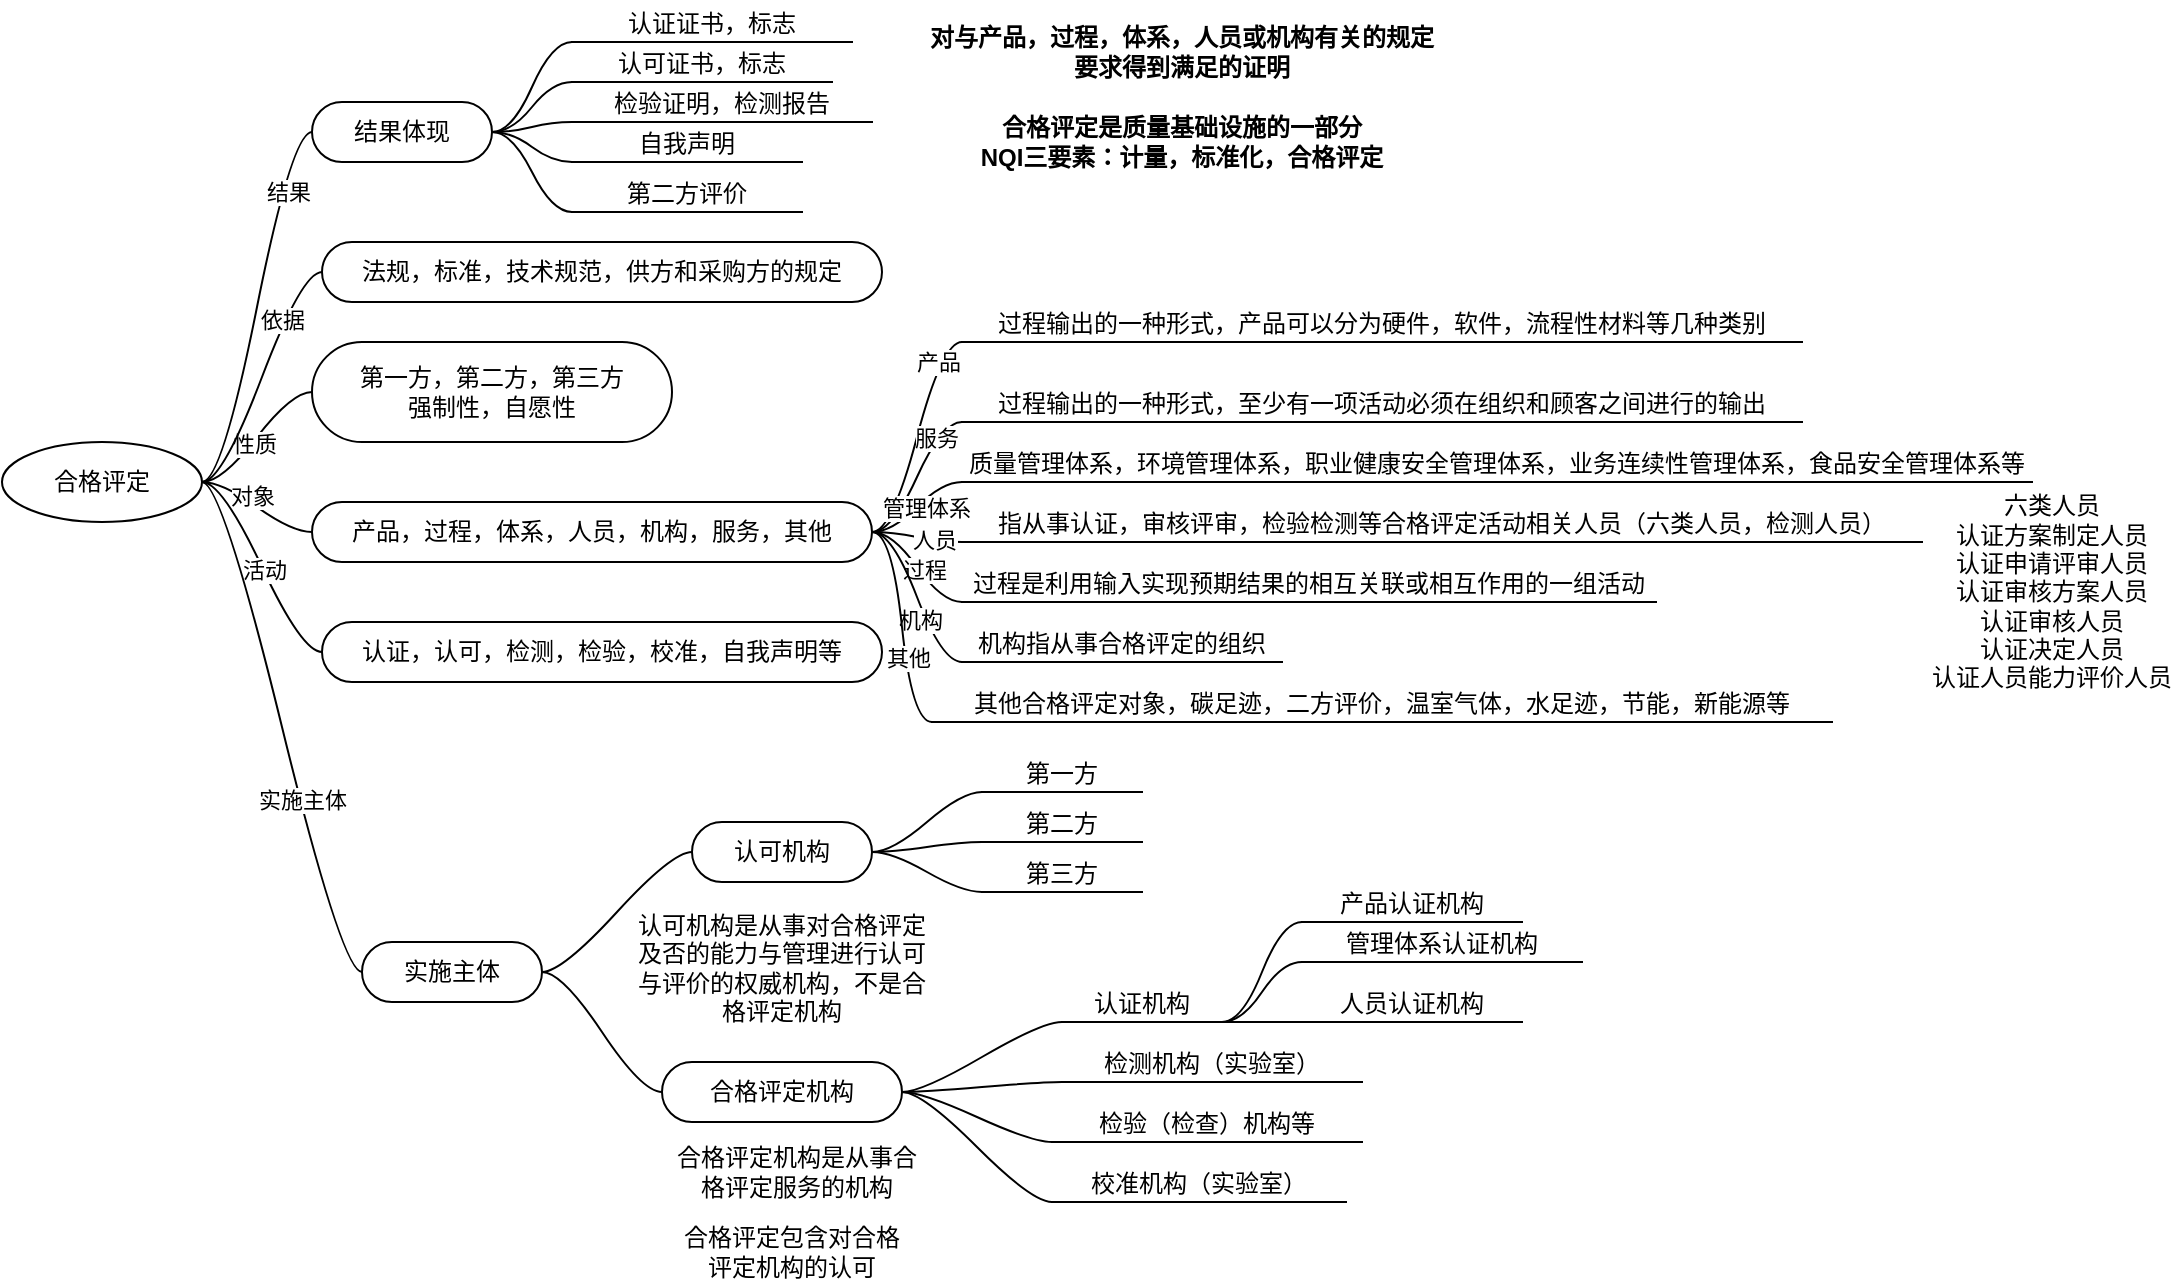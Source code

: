 <mxfile version="21.1.7" type="github">
  <diagram name="Page-1" id="uQ1ixLjwGyGthpmSJSai">
    <mxGraphModel dx="822" dy="773" grid="1" gridSize="10" guides="1" tooltips="1" connect="1" arrows="1" fold="1" page="1" pageScale="1" pageWidth="1100" pageHeight="850" math="0" shadow="0">
      <root>
        <mxCell id="0" />
        <mxCell id="1" parent="0" />
        <mxCell id="vAcdb8zV9JxCYVANtPO0-1" value="合格评定" style="ellipse;whiteSpace=wrap;html=1;align=center;newEdgeStyle={&quot;edgeStyle&quot;:&quot;entityRelationEdgeStyle&quot;,&quot;startArrow&quot;:&quot;none&quot;,&quot;endArrow&quot;:&quot;none&quot;,&quot;segment&quot;:10,&quot;curved&quot;:1,&quot;sourcePerimeterSpacing&quot;:0,&quot;targetPerimeterSpacing&quot;:0};treeFolding=1;treeMoving=1;" vertex="1" parent="1">
          <mxGeometry x="10" y="230" width="100" height="40" as="geometry" />
        </mxCell>
        <mxCell id="vAcdb8zV9JxCYVANtPO0-2" value="对与产品，过程，体系，人员或机构有关的规定要求得到满足的证明" style="text;html=1;strokeColor=none;fillColor=none;align=center;verticalAlign=middle;whiteSpace=wrap;rounded=0;fontStyle=1" vertex="1" parent="1">
          <mxGeometry x="470" y="20" width="260" height="30" as="geometry" />
        </mxCell>
        <mxCell id="vAcdb8zV9JxCYVANtPO0-3" value="第一方，第二方，第三方&lt;br&gt;强制性，自愿性" style="whiteSpace=wrap;html=1;rounded=1;arcSize=50;align=center;verticalAlign=middle;strokeWidth=1;autosize=1;spacing=4;treeFolding=1;treeMoving=1;newEdgeStyle={&quot;edgeStyle&quot;:&quot;entityRelationEdgeStyle&quot;,&quot;startArrow&quot;:&quot;none&quot;,&quot;endArrow&quot;:&quot;none&quot;,&quot;segment&quot;:10,&quot;curved&quot;:1,&quot;sourcePerimeterSpacing&quot;:0,&quot;targetPerimeterSpacing&quot;:0};" vertex="1" parent="1">
          <mxGeometry x="165" y="180" width="180" height="50" as="geometry" />
        </mxCell>
        <mxCell id="vAcdb8zV9JxCYVANtPO0-4" value="" style="edgeStyle=entityRelationEdgeStyle;startArrow=none;endArrow=none;segment=10;curved=1;sourcePerimeterSpacing=0;targetPerimeterSpacing=0;rounded=0;exitX=1;exitY=0.5;exitDx=0;exitDy=0;" edge="1" target="vAcdb8zV9JxCYVANtPO0-3" parent="1" source="vAcdb8zV9JxCYVANtPO0-1">
          <mxGeometry relative="1" as="geometry">
            <mxPoint x="180" y="230" as="sourcePoint" />
          </mxGeometry>
        </mxCell>
        <mxCell id="vAcdb8zV9JxCYVANtPO0-5" value="性质" style="edgeLabel;html=1;align=center;verticalAlign=middle;resizable=0;points=[];" vertex="1" connectable="0" parent="vAcdb8zV9JxCYVANtPO0-4">
          <mxGeometry x="-0.108" relative="1" as="geometry">
            <mxPoint x="1" as="offset" />
          </mxGeometry>
        </mxCell>
        <mxCell id="vAcdb8zV9JxCYVANtPO0-6" value="产品，过程，体系，人员，机构，服务，其他" style="whiteSpace=wrap;html=1;rounded=1;arcSize=50;align=center;verticalAlign=middle;strokeWidth=1;autosize=1;spacing=4;treeFolding=1;treeMoving=1;newEdgeStyle={&quot;edgeStyle&quot;:&quot;entityRelationEdgeStyle&quot;,&quot;startArrow&quot;:&quot;none&quot;,&quot;endArrow&quot;:&quot;none&quot;,&quot;segment&quot;:10,&quot;curved&quot;:1,&quot;sourcePerimeterSpacing&quot;:0,&quot;targetPerimeterSpacing&quot;:0};" vertex="1" parent="1">
          <mxGeometry x="165" y="260" width="280" height="30" as="geometry" />
        </mxCell>
        <mxCell id="vAcdb8zV9JxCYVANtPO0-7" value="" style="edgeStyle=entityRelationEdgeStyle;startArrow=none;endArrow=none;segment=10;curved=1;sourcePerimeterSpacing=0;targetPerimeterSpacing=0;rounded=0;exitX=1;exitY=0.5;exitDx=0;exitDy=0;" edge="1" target="vAcdb8zV9JxCYVANtPO0-6" parent="1" source="vAcdb8zV9JxCYVANtPO0-1">
          <mxGeometry relative="1" as="geometry">
            <mxPoint x="170" y="312" as="sourcePoint" />
          </mxGeometry>
        </mxCell>
        <mxCell id="vAcdb8zV9JxCYVANtPO0-8" value="对象" style="edgeLabel;html=1;align=center;verticalAlign=middle;resizable=0;points=[];" vertex="1" connectable="0" parent="vAcdb8zV9JxCYVANtPO0-7">
          <mxGeometry x="-0.187" y="3" relative="1" as="geometry">
            <mxPoint as="offset" />
          </mxGeometry>
        </mxCell>
        <mxCell id="vAcdb8zV9JxCYVANtPO0-9" value="过程输出的一种形式，产品可以分为硬件，软件，流程性材料等几种类别" style="whiteSpace=wrap;html=1;shape=partialRectangle;top=0;left=0;bottom=1;right=0;points=[[0,1],[1,1]];fillColor=none;align=center;verticalAlign=bottom;routingCenterY=0.5;snapToPoint=1;recursiveResize=0;autosize=1;treeFolding=1;treeMoving=1;newEdgeStyle={&quot;edgeStyle&quot;:&quot;entityRelationEdgeStyle&quot;,&quot;startArrow&quot;:&quot;none&quot;,&quot;endArrow&quot;:&quot;none&quot;,&quot;segment&quot;:10,&quot;curved&quot;:1,&quot;sourcePerimeterSpacing&quot;:0,&quot;targetPerimeterSpacing&quot;:0};" vertex="1" parent="1">
          <mxGeometry x="490" y="150" width="420" height="30" as="geometry" />
        </mxCell>
        <mxCell id="vAcdb8zV9JxCYVANtPO0-10" value="" style="edgeStyle=entityRelationEdgeStyle;startArrow=none;endArrow=none;segment=10;curved=1;sourcePerimeterSpacing=0;targetPerimeterSpacing=0;rounded=0;exitX=1;exitY=0.5;exitDx=0;exitDy=0;" edge="1" target="vAcdb8zV9JxCYVANtPO0-9" parent="1" source="vAcdb8zV9JxCYVANtPO0-6">
          <mxGeometry relative="1" as="geometry">
            <mxPoint x="470" y="240" as="sourcePoint" />
          </mxGeometry>
        </mxCell>
        <mxCell id="vAcdb8zV9JxCYVANtPO0-11" value="产品" style="edgeLabel;html=1;align=center;verticalAlign=middle;resizable=0;points=[];" vertex="1" connectable="0" parent="vAcdb8zV9JxCYVANtPO0-10">
          <mxGeometry x="0.073" y="2" relative="1" as="geometry">
            <mxPoint x="11" y="-33" as="offset" />
          </mxGeometry>
        </mxCell>
        <mxCell id="vAcdb8zV9JxCYVANtPO0-12" value="过程输出的一种形式，至少有一项活动必须在组织和顾客之间进行的输出" style="whiteSpace=wrap;html=1;shape=partialRectangle;top=0;left=0;bottom=1;right=0;points=[[0,1],[1,1]];fillColor=none;align=center;verticalAlign=bottom;routingCenterY=0.5;snapToPoint=1;recursiveResize=0;autosize=1;treeFolding=1;treeMoving=1;newEdgeStyle={&quot;edgeStyle&quot;:&quot;entityRelationEdgeStyle&quot;,&quot;startArrow&quot;:&quot;none&quot;,&quot;endArrow&quot;:&quot;none&quot;,&quot;segment&quot;:10,&quot;curved&quot;:1,&quot;sourcePerimeterSpacing&quot;:0,&quot;targetPerimeterSpacing&quot;:0};" vertex="1" parent="1">
          <mxGeometry x="490" y="190" width="420" height="30" as="geometry" />
        </mxCell>
        <mxCell id="vAcdb8zV9JxCYVANtPO0-13" value="" style="edgeStyle=entityRelationEdgeStyle;startArrow=none;endArrow=none;segment=10;curved=1;sourcePerimeterSpacing=0;targetPerimeterSpacing=0;rounded=0;exitX=1;exitY=0.5;exitDx=0;exitDy=0;" edge="1" target="vAcdb8zV9JxCYVANtPO0-12" parent="1" source="vAcdb8zV9JxCYVANtPO0-6">
          <mxGeometry relative="1" as="geometry">
            <mxPoint x="360" y="275" as="sourcePoint" />
          </mxGeometry>
        </mxCell>
        <mxCell id="vAcdb8zV9JxCYVANtPO0-14" value="服务" style="edgeLabel;html=1;align=center;verticalAlign=middle;resizable=0;points=[];" vertex="1" connectable="0" parent="vAcdb8zV9JxCYVANtPO0-13">
          <mxGeometry x="-0.114" relative="1" as="geometry">
            <mxPoint x="11" y="-24" as="offset" />
          </mxGeometry>
        </mxCell>
        <mxCell id="vAcdb8zV9JxCYVANtPO0-15" value="质量管理体系，环境管理体系，职业健康安全管理体系，业务连续性管理体系，食品安全管理体系等" style="whiteSpace=wrap;html=1;shape=partialRectangle;top=0;left=0;bottom=1;right=0;points=[[0,1],[1,1]];fillColor=none;align=center;verticalAlign=bottom;routingCenterY=0.5;snapToPoint=1;recursiveResize=0;autosize=1;treeFolding=1;treeMoving=1;newEdgeStyle={&quot;edgeStyle&quot;:&quot;entityRelationEdgeStyle&quot;,&quot;startArrow&quot;:&quot;none&quot;,&quot;endArrow&quot;:&quot;none&quot;,&quot;segment&quot;:10,&quot;curved&quot;:1,&quot;sourcePerimeterSpacing&quot;:0,&quot;targetPerimeterSpacing&quot;:0};" vertex="1" parent="1">
          <mxGeometry x="490" y="220" width="535" height="30" as="geometry" />
        </mxCell>
        <mxCell id="vAcdb8zV9JxCYVANtPO0-16" value="" style="edgeStyle=entityRelationEdgeStyle;startArrow=none;endArrow=none;segment=10;curved=1;sourcePerimeterSpacing=0;targetPerimeterSpacing=0;rounded=0;exitX=1;exitY=0.5;exitDx=0;exitDy=0;" edge="1" target="vAcdb8zV9JxCYVANtPO0-15" parent="1" source="vAcdb8zV9JxCYVANtPO0-6">
          <mxGeometry relative="1" as="geometry">
            <mxPoint x="450" y="270" as="sourcePoint" />
          </mxGeometry>
        </mxCell>
        <mxCell id="vAcdb8zV9JxCYVANtPO0-17" value="管理体系" style="edgeLabel;html=1;align=center;verticalAlign=middle;resizable=0;points=[];" vertex="1" connectable="0" parent="vAcdb8zV9JxCYVANtPO0-16">
          <mxGeometry x="0.081" y="-3" relative="1" as="geometry">
            <mxPoint as="offset" />
          </mxGeometry>
        </mxCell>
        <mxCell id="vAcdb8zV9JxCYVANtPO0-18" value="指从事认证，审核评审，检验检测等合格评定活动相关人员（六类人员，检测人员）" style="whiteSpace=wrap;html=1;shape=partialRectangle;top=0;left=0;bottom=1;right=0;points=[[0,1],[1,1]];fillColor=none;align=center;verticalAlign=bottom;routingCenterY=0.5;snapToPoint=1;recursiveResize=0;autosize=1;treeFolding=1;treeMoving=1;newEdgeStyle={&quot;edgeStyle&quot;:&quot;entityRelationEdgeStyle&quot;,&quot;startArrow&quot;:&quot;none&quot;,&quot;endArrow&quot;:&quot;none&quot;,&quot;segment&quot;:10,&quot;curved&quot;:1,&quot;sourcePerimeterSpacing&quot;:0,&quot;targetPerimeterSpacing&quot;:0};" vertex="1" parent="1">
          <mxGeometry x="490" y="250" width="480" height="30" as="geometry" />
        </mxCell>
        <mxCell id="vAcdb8zV9JxCYVANtPO0-19" value="" style="edgeStyle=entityRelationEdgeStyle;startArrow=none;endArrow=none;segment=10;curved=1;sourcePerimeterSpacing=0;targetPerimeterSpacing=0;rounded=0;" edge="1" target="vAcdb8zV9JxCYVANtPO0-18" parent="1" source="vAcdb8zV9JxCYVANtPO0-6">
          <mxGeometry relative="1" as="geometry">
            <mxPoint x="450" y="300" as="sourcePoint" />
          </mxGeometry>
        </mxCell>
        <mxCell id="vAcdb8zV9JxCYVANtPO0-20" value="人员" style="edgeLabel;html=1;align=center;verticalAlign=middle;resizable=0;points=[];" vertex="1" connectable="0" parent="vAcdb8zV9JxCYVANtPO0-19">
          <mxGeometry x="0.354" relative="1" as="geometry">
            <mxPoint as="offset" />
          </mxGeometry>
        </mxCell>
        <mxCell id="vAcdb8zV9JxCYVANtPO0-21" value="过程是利用输入实现预期结果的相互关联或相互作用的一组活动" style="whiteSpace=wrap;html=1;shape=partialRectangle;top=0;left=0;bottom=1;right=0;points=[[0,1],[1,1]];fillColor=none;align=center;verticalAlign=bottom;routingCenterY=0.5;snapToPoint=1;recursiveResize=0;autosize=1;treeFolding=1;treeMoving=1;newEdgeStyle={&quot;edgeStyle&quot;:&quot;entityRelationEdgeStyle&quot;,&quot;startArrow&quot;:&quot;none&quot;,&quot;endArrow&quot;:&quot;none&quot;,&quot;segment&quot;:10,&quot;curved&quot;:1,&quot;sourcePerimeterSpacing&quot;:0,&quot;targetPerimeterSpacing&quot;:0};" vertex="1" parent="1">
          <mxGeometry x="490" y="280" width="347" height="30" as="geometry" />
        </mxCell>
        <mxCell id="vAcdb8zV9JxCYVANtPO0-22" value="" style="edgeStyle=entityRelationEdgeStyle;startArrow=none;endArrow=none;segment=10;curved=1;sourcePerimeterSpacing=0;targetPerimeterSpacing=0;rounded=0;exitX=1;exitY=0.5;exitDx=0;exitDy=0;" edge="1" target="vAcdb8zV9JxCYVANtPO0-21" parent="1" source="vAcdb8zV9JxCYVANtPO0-6">
          <mxGeometry relative="1" as="geometry">
            <mxPoint x="450" y="280" as="sourcePoint" />
          </mxGeometry>
        </mxCell>
        <mxCell id="vAcdb8zV9JxCYVANtPO0-23" value="过程" style="edgeLabel;html=1;align=center;verticalAlign=middle;resizable=0;points=[];" vertex="1" connectable="0" parent="vAcdb8zV9JxCYVANtPO0-22">
          <mxGeometry x="0.092" y="2" relative="1" as="geometry">
            <mxPoint as="offset" />
          </mxGeometry>
        </mxCell>
        <mxCell id="vAcdb8zV9JxCYVANtPO0-24" value="机构指从事合格评定的组织" style="whiteSpace=wrap;html=1;shape=partialRectangle;top=0;left=0;bottom=1;right=0;points=[[0,1],[1,1]];fillColor=none;align=center;verticalAlign=bottom;routingCenterY=0.5;snapToPoint=1;recursiveResize=0;autosize=1;treeFolding=1;treeMoving=1;newEdgeStyle={&quot;edgeStyle&quot;:&quot;entityRelationEdgeStyle&quot;,&quot;startArrow&quot;:&quot;none&quot;,&quot;endArrow&quot;:&quot;none&quot;,&quot;segment&quot;:10,&quot;curved&quot;:1,&quot;sourcePerimeterSpacing&quot;:0,&quot;targetPerimeterSpacing&quot;:0};" vertex="1" parent="1">
          <mxGeometry x="490" y="310" width="160" height="30" as="geometry" />
        </mxCell>
        <mxCell id="vAcdb8zV9JxCYVANtPO0-25" value="" style="edgeStyle=entityRelationEdgeStyle;startArrow=none;endArrow=none;segment=10;curved=1;sourcePerimeterSpacing=0;targetPerimeterSpacing=0;rounded=0;exitX=1;exitY=0.5;exitDx=0;exitDy=0;" edge="1" target="vAcdb8zV9JxCYVANtPO0-24" parent="1" source="vAcdb8zV9JxCYVANtPO0-6">
          <mxGeometry relative="1" as="geometry">
            <mxPoint x="460" y="370" as="sourcePoint" />
          </mxGeometry>
        </mxCell>
        <mxCell id="vAcdb8zV9JxCYVANtPO0-26" value="机构" style="edgeLabel;html=1;align=center;verticalAlign=middle;resizable=0;points=[];" vertex="1" connectable="0" parent="vAcdb8zV9JxCYVANtPO0-25">
          <mxGeometry x="0.236" y="-3" relative="1" as="geometry">
            <mxPoint as="offset" />
          </mxGeometry>
        </mxCell>
        <mxCell id="vAcdb8zV9JxCYVANtPO0-27" value="其他合格评定对象，碳足迹，二方评价，温室气体，水足迹，节能，新能源等" style="whiteSpace=wrap;html=1;shape=partialRectangle;top=0;left=0;bottom=1;right=0;points=[[0,1],[1,1]];fillColor=none;align=center;verticalAlign=bottom;routingCenterY=0.5;snapToPoint=1;recursiveResize=0;autosize=1;treeFolding=1;treeMoving=1;newEdgeStyle={&quot;edgeStyle&quot;:&quot;entityRelationEdgeStyle&quot;,&quot;startArrow&quot;:&quot;none&quot;,&quot;endArrow&quot;:&quot;none&quot;,&quot;segment&quot;:10,&quot;curved&quot;:1,&quot;sourcePerimeterSpacing&quot;:0,&quot;targetPerimeterSpacing&quot;:0};" vertex="1" parent="1">
          <mxGeometry x="475" y="340" width="450" height="30" as="geometry" />
        </mxCell>
        <mxCell id="vAcdb8zV9JxCYVANtPO0-28" value="" style="edgeStyle=entityRelationEdgeStyle;startArrow=none;endArrow=none;segment=10;curved=1;sourcePerimeterSpacing=0;targetPerimeterSpacing=0;rounded=0;exitX=1;exitY=0.5;exitDx=0;exitDy=0;" edge="1" target="vAcdb8zV9JxCYVANtPO0-27" parent="1" source="vAcdb8zV9JxCYVANtPO0-6">
          <mxGeometry relative="1" as="geometry">
            <mxPoint x="450" y="400" as="sourcePoint" />
          </mxGeometry>
        </mxCell>
        <mxCell id="vAcdb8zV9JxCYVANtPO0-29" value="其他" style="edgeLabel;html=1;align=center;verticalAlign=middle;resizable=0;points=[];" vertex="1" connectable="0" parent="vAcdb8zV9JxCYVANtPO0-28">
          <mxGeometry x="0.267" y="1" relative="1" as="geometry">
            <mxPoint as="offset" />
          </mxGeometry>
        </mxCell>
        <mxCell id="vAcdb8zV9JxCYVANtPO0-30" value="认证，认可，检测，检验，校准，自我声明等" style="whiteSpace=wrap;html=1;rounded=1;arcSize=50;align=center;verticalAlign=middle;strokeWidth=1;autosize=1;spacing=4;treeFolding=1;treeMoving=1;newEdgeStyle={&quot;edgeStyle&quot;:&quot;entityRelationEdgeStyle&quot;,&quot;startArrow&quot;:&quot;none&quot;,&quot;endArrow&quot;:&quot;none&quot;,&quot;segment&quot;:10,&quot;curved&quot;:1,&quot;sourcePerimeterSpacing&quot;:0,&quot;targetPerimeterSpacing&quot;:0};" vertex="1" parent="1">
          <mxGeometry x="170" y="320" width="280" height="30" as="geometry" />
        </mxCell>
        <mxCell id="vAcdb8zV9JxCYVANtPO0-31" value="" style="edgeStyle=entityRelationEdgeStyle;startArrow=none;endArrow=none;segment=10;curved=1;sourcePerimeterSpacing=0;targetPerimeterSpacing=0;rounded=0;exitX=1;exitY=0.5;exitDx=0;exitDy=0;" edge="1" target="vAcdb8zV9JxCYVANtPO0-30" parent="1" source="vAcdb8zV9JxCYVANtPO0-1">
          <mxGeometry relative="1" as="geometry">
            <mxPoint x="150" y="370" as="sourcePoint" />
          </mxGeometry>
        </mxCell>
        <mxCell id="vAcdb8zV9JxCYVANtPO0-32" value="活动" style="edgeLabel;html=1;align=center;verticalAlign=middle;resizable=0;points=[];" vertex="1" connectable="0" parent="vAcdb8zV9JxCYVANtPO0-31">
          <mxGeometry x="0.029" relative="1" as="geometry">
            <mxPoint as="offset" />
          </mxGeometry>
        </mxCell>
        <mxCell id="vAcdb8zV9JxCYVANtPO0-33" value="实施主体" style="whiteSpace=wrap;html=1;rounded=1;arcSize=50;align=center;verticalAlign=middle;strokeWidth=1;autosize=1;spacing=4;treeFolding=1;treeMoving=1;newEdgeStyle={&quot;edgeStyle&quot;:&quot;entityRelationEdgeStyle&quot;,&quot;startArrow&quot;:&quot;none&quot;,&quot;endArrow&quot;:&quot;none&quot;,&quot;segment&quot;:10,&quot;curved&quot;:1,&quot;sourcePerimeterSpacing&quot;:0,&quot;targetPerimeterSpacing&quot;:0};" vertex="1" parent="1">
          <mxGeometry x="190" y="480" width="90" height="30" as="geometry" />
        </mxCell>
        <mxCell id="vAcdb8zV9JxCYVANtPO0-34" value="" style="edgeStyle=entityRelationEdgeStyle;startArrow=none;endArrow=none;segment=10;curved=1;sourcePerimeterSpacing=0;targetPerimeterSpacing=0;rounded=0;exitX=1;exitY=0.5;exitDx=0;exitDy=0;" edge="1" target="vAcdb8zV9JxCYVANtPO0-33" parent="1" source="vAcdb8zV9JxCYVANtPO0-1">
          <mxGeometry relative="1" as="geometry">
            <mxPoint x="140" y="412" as="sourcePoint" />
          </mxGeometry>
        </mxCell>
        <mxCell id="vAcdb8zV9JxCYVANtPO0-35" value="实施主体" style="edgeLabel;html=1;align=center;verticalAlign=middle;resizable=0;points=[];" vertex="1" connectable="0" parent="vAcdb8zV9JxCYVANtPO0-34">
          <mxGeometry x="0.275" y="1" relative="1" as="geometry">
            <mxPoint as="offset" />
          </mxGeometry>
        </mxCell>
        <mxCell id="vAcdb8zV9JxCYVANtPO0-36" value="认证机构" style="whiteSpace=wrap;html=1;shape=partialRectangle;top=0;left=0;bottom=1;right=0;points=[[0,1],[1,1]];fillColor=none;align=center;verticalAlign=bottom;routingCenterY=0.5;snapToPoint=1;recursiveResize=0;autosize=1;treeFolding=1;treeMoving=1;newEdgeStyle={&quot;edgeStyle&quot;:&quot;entityRelationEdgeStyle&quot;,&quot;startArrow&quot;:&quot;none&quot;,&quot;endArrow&quot;:&quot;none&quot;,&quot;segment&quot;:10,&quot;curved&quot;:1,&quot;sourcePerimeterSpacing&quot;:0,&quot;targetPerimeterSpacing&quot;:0};" vertex="1" parent="1">
          <mxGeometry x="540" y="490" width="80" height="30" as="geometry" />
        </mxCell>
        <mxCell id="vAcdb8zV9JxCYVANtPO0-37" value="" style="edgeStyle=entityRelationEdgeStyle;startArrow=none;endArrow=none;segment=10;curved=1;sourcePerimeterSpacing=0;targetPerimeterSpacing=0;rounded=0;exitX=1;exitY=0.5;exitDx=0;exitDy=0;" edge="1" target="vAcdb8zV9JxCYVANtPO0-36" parent="1" source="vAcdb8zV9JxCYVANtPO0-63">
          <mxGeometry relative="1" as="geometry">
            <mxPoint x="280" y="400" as="sourcePoint" />
          </mxGeometry>
        </mxCell>
        <mxCell id="vAcdb8zV9JxCYVANtPO0-38" value="检测机构（实验室）" style="whiteSpace=wrap;html=1;shape=partialRectangle;top=0;left=0;bottom=1;right=0;points=[[0,1],[1,1]];fillColor=none;align=center;verticalAlign=bottom;routingCenterY=0.5;snapToPoint=1;recursiveResize=0;autosize=1;treeFolding=1;treeMoving=1;newEdgeStyle={&quot;edgeStyle&quot;:&quot;entityRelationEdgeStyle&quot;,&quot;startArrow&quot;:&quot;none&quot;,&quot;endArrow&quot;:&quot;none&quot;,&quot;segment&quot;:10,&quot;curved&quot;:1,&quot;sourcePerimeterSpacing&quot;:0,&quot;targetPerimeterSpacing&quot;:0};" vertex="1" parent="1">
          <mxGeometry x="540" y="520" width="150" height="30" as="geometry" />
        </mxCell>
        <mxCell id="vAcdb8zV9JxCYVANtPO0-39" value="" style="edgeStyle=entityRelationEdgeStyle;startArrow=none;endArrow=none;segment=10;curved=1;sourcePerimeterSpacing=0;targetPerimeterSpacing=0;rounded=0;exitX=1;exitY=0.5;exitDx=0;exitDy=0;" edge="1" target="vAcdb8zV9JxCYVANtPO0-38" parent="1" source="vAcdb8zV9JxCYVANtPO0-63">
          <mxGeometry relative="1" as="geometry">
            <mxPoint x="355" y="460" as="sourcePoint" />
          </mxGeometry>
        </mxCell>
        <mxCell id="vAcdb8zV9JxCYVANtPO0-42" value="检验（检查）机构等" style="whiteSpace=wrap;html=1;shape=partialRectangle;top=0;left=0;bottom=1;right=0;points=[[0,1],[1,1]];fillColor=none;align=center;verticalAlign=bottom;routingCenterY=0.5;snapToPoint=1;recursiveResize=0;autosize=1;treeFolding=1;treeMoving=1;newEdgeStyle={&quot;edgeStyle&quot;:&quot;entityRelationEdgeStyle&quot;,&quot;startArrow&quot;:&quot;none&quot;,&quot;endArrow&quot;:&quot;none&quot;,&quot;segment&quot;:10,&quot;curved&quot;:1,&quot;sourcePerimeterSpacing&quot;:0,&quot;targetPerimeterSpacing&quot;:0};" vertex="1" parent="1">
          <mxGeometry x="535" y="560" width="155" height="20" as="geometry" />
        </mxCell>
        <mxCell id="vAcdb8zV9JxCYVANtPO0-43" value="" style="edgeStyle=entityRelationEdgeStyle;startArrow=none;endArrow=none;segment=10;curved=1;sourcePerimeterSpacing=0;targetPerimeterSpacing=0;rounded=0;exitX=1;exitY=0.5;exitDx=0;exitDy=0;" edge="1" target="vAcdb8zV9JxCYVANtPO0-42" parent="1" source="vAcdb8zV9JxCYVANtPO0-63">
          <mxGeometry relative="1" as="geometry">
            <mxPoint x="355" y="495" as="sourcePoint" />
          </mxGeometry>
        </mxCell>
        <mxCell id="vAcdb8zV9JxCYVANtPO0-44" value="法规，标准，技术规范，供方和采购方的规定" style="whiteSpace=wrap;html=1;rounded=1;arcSize=50;align=center;verticalAlign=middle;strokeWidth=1;autosize=1;spacing=4;treeFolding=1;treeMoving=1;newEdgeStyle={&quot;edgeStyle&quot;:&quot;entityRelationEdgeStyle&quot;,&quot;startArrow&quot;:&quot;none&quot;,&quot;endArrow&quot;:&quot;none&quot;,&quot;segment&quot;:10,&quot;curved&quot;:1,&quot;sourcePerimeterSpacing&quot;:0,&quot;targetPerimeterSpacing&quot;:0};" vertex="1" parent="1">
          <mxGeometry x="170" y="130" width="280" height="30" as="geometry" />
        </mxCell>
        <mxCell id="vAcdb8zV9JxCYVANtPO0-45" value="" style="edgeStyle=entityRelationEdgeStyle;startArrow=none;endArrow=none;segment=10;curved=1;sourcePerimeterSpacing=0;targetPerimeterSpacing=0;rounded=0;exitX=1;exitY=0.5;exitDx=0;exitDy=0;" edge="1" target="vAcdb8zV9JxCYVANtPO0-44" parent="1" source="vAcdb8zV9JxCYVANtPO0-1">
          <mxGeometry relative="1" as="geometry">
            <mxPoint x="180" y="142" as="sourcePoint" />
          </mxGeometry>
        </mxCell>
        <mxCell id="vAcdb8zV9JxCYVANtPO0-46" value="依据" style="edgeLabel;html=1;align=center;verticalAlign=middle;resizable=0;points=[];" vertex="1" connectable="0" parent="vAcdb8zV9JxCYVANtPO0-45">
          <mxGeometry x="0.458" y="1" relative="1" as="geometry">
            <mxPoint as="offset" />
          </mxGeometry>
        </mxCell>
        <mxCell id="vAcdb8zV9JxCYVANtPO0-47" value="结果体现" style="whiteSpace=wrap;html=1;rounded=1;arcSize=50;align=center;verticalAlign=middle;strokeWidth=1;autosize=1;spacing=4;treeFolding=1;treeMoving=1;newEdgeStyle={&quot;edgeStyle&quot;:&quot;entityRelationEdgeStyle&quot;,&quot;startArrow&quot;:&quot;none&quot;,&quot;endArrow&quot;:&quot;none&quot;,&quot;segment&quot;:10,&quot;curved&quot;:1,&quot;sourcePerimeterSpacing&quot;:0,&quot;targetPerimeterSpacing&quot;:0};" vertex="1" parent="1">
          <mxGeometry x="165" y="60" width="90" height="30" as="geometry" />
        </mxCell>
        <mxCell id="vAcdb8zV9JxCYVANtPO0-48" value="" style="edgeStyle=entityRelationEdgeStyle;startArrow=none;endArrow=none;segment=10;curved=1;sourcePerimeterSpacing=0;targetPerimeterSpacing=0;rounded=0;exitX=1;exitY=0.5;exitDx=0;exitDy=0;" edge="1" target="vAcdb8zV9JxCYVANtPO0-47" parent="1" source="vAcdb8zV9JxCYVANtPO0-1">
          <mxGeometry relative="1" as="geometry">
            <mxPoint x="140" y="102" as="sourcePoint" />
          </mxGeometry>
        </mxCell>
        <mxCell id="vAcdb8zV9JxCYVANtPO0-49" value="结果" style="edgeLabel;html=1;align=center;verticalAlign=middle;resizable=0;points=[];" vertex="1" connectable="0" parent="vAcdb8zV9JxCYVANtPO0-48">
          <mxGeometry x="0.601" y="-4" relative="1" as="geometry">
            <mxPoint as="offset" />
          </mxGeometry>
        </mxCell>
        <mxCell id="vAcdb8zV9JxCYVANtPO0-52" value="检验证明，检测报告" style="whiteSpace=wrap;html=1;shape=partialRectangle;top=0;left=0;bottom=1;right=0;points=[[0,1],[1,1]];fillColor=none;align=center;verticalAlign=bottom;routingCenterY=0.5;snapToPoint=1;recursiveResize=0;autosize=1;treeFolding=1;treeMoving=1;newEdgeStyle={&quot;edgeStyle&quot;:&quot;entityRelationEdgeStyle&quot;,&quot;startArrow&quot;:&quot;none&quot;,&quot;endArrow&quot;:&quot;none&quot;,&quot;segment&quot;:10,&quot;curved&quot;:1,&quot;sourcePerimeterSpacing&quot;:0,&quot;targetPerimeterSpacing&quot;:0};" vertex="1" parent="1">
          <mxGeometry x="295" y="50" width="150" height="20" as="geometry" />
        </mxCell>
        <mxCell id="vAcdb8zV9JxCYVANtPO0-53" value="" style="edgeStyle=entityRelationEdgeStyle;startArrow=none;endArrow=none;segment=10;curved=1;sourcePerimeterSpacing=0;targetPerimeterSpacing=0;rounded=0;exitX=1;exitY=0.5;exitDx=0;exitDy=0;" edge="1" parent="1" target="vAcdb8zV9JxCYVANtPO0-52" source="vAcdb8zV9JxCYVANtPO0-47">
          <mxGeometry relative="1" as="geometry">
            <mxPoint x="255" y="100" as="sourcePoint" />
          </mxGeometry>
        </mxCell>
        <mxCell id="vAcdb8zV9JxCYVANtPO0-54" value="认可证书，标志" style="whiteSpace=wrap;html=1;shape=partialRectangle;top=0;left=0;bottom=1;right=0;points=[[0,1],[1,1]];fillColor=none;align=center;verticalAlign=bottom;routingCenterY=0.5;snapToPoint=1;recursiveResize=0;autosize=1;treeFolding=1;treeMoving=1;newEdgeStyle={&quot;edgeStyle&quot;:&quot;entityRelationEdgeStyle&quot;,&quot;startArrow&quot;:&quot;none&quot;,&quot;endArrow&quot;:&quot;none&quot;,&quot;segment&quot;:10,&quot;curved&quot;:1,&quot;sourcePerimeterSpacing&quot;:0,&quot;targetPerimeterSpacing&quot;:0};" vertex="1" parent="1">
          <mxGeometry x="295" y="30" width="130" height="20" as="geometry" />
        </mxCell>
        <mxCell id="vAcdb8zV9JxCYVANtPO0-55" value="" style="edgeStyle=entityRelationEdgeStyle;startArrow=none;endArrow=none;segment=10;curved=1;sourcePerimeterSpacing=0;targetPerimeterSpacing=0;rounded=0;exitX=1;exitY=0.5;exitDx=0;exitDy=0;" edge="1" parent="1" target="vAcdb8zV9JxCYVANtPO0-54" source="vAcdb8zV9JxCYVANtPO0-47">
          <mxGeometry relative="1" as="geometry">
            <mxPoint x="300" y="40" as="sourcePoint" />
          </mxGeometry>
        </mxCell>
        <mxCell id="vAcdb8zV9JxCYVANtPO0-56" value="认证证书，标志" style="whiteSpace=wrap;html=1;shape=partialRectangle;top=0;left=0;bottom=1;right=0;points=[[0,1],[1,1]];fillColor=none;align=center;verticalAlign=bottom;routingCenterY=0.5;snapToPoint=1;recursiveResize=0;autosize=1;treeFolding=1;treeMoving=1;newEdgeStyle={&quot;edgeStyle&quot;:&quot;entityRelationEdgeStyle&quot;,&quot;startArrow&quot;:&quot;none&quot;,&quot;endArrow&quot;:&quot;none&quot;,&quot;segment&quot;:10,&quot;curved&quot;:1,&quot;sourcePerimeterSpacing&quot;:0,&quot;targetPerimeterSpacing&quot;:0};" vertex="1" parent="1">
          <mxGeometry x="295" y="10" width="140" height="20" as="geometry" />
        </mxCell>
        <mxCell id="vAcdb8zV9JxCYVANtPO0-57" value="" style="edgeStyle=entityRelationEdgeStyle;startArrow=none;endArrow=none;segment=10;curved=1;sourcePerimeterSpacing=0;targetPerimeterSpacing=0;rounded=0;exitX=1;exitY=0.5;exitDx=0;exitDy=0;" edge="1" parent="1" target="vAcdb8zV9JxCYVANtPO0-56" source="vAcdb8zV9JxCYVANtPO0-47">
          <mxGeometry relative="1" as="geometry">
            <mxPoint x="310" y="50" as="sourcePoint" />
          </mxGeometry>
        </mxCell>
        <mxCell id="vAcdb8zV9JxCYVANtPO0-59" value="自我声明" style="whiteSpace=wrap;html=1;shape=partialRectangle;top=0;left=0;bottom=1;right=0;points=[[0,1],[1,1]];fillColor=none;align=center;verticalAlign=bottom;routingCenterY=0.5;snapToPoint=1;recursiveResize=0;autosize=1;treeFolding=1;treeMoving=1;newEdgeStyle={&quot;edgeStyle&quot;:&quot;entityRelationEdgeStyle&quot;,&quot;startArrow&quot;:&quot;none&quot;,&quot;endArrow&quot;:&quot;none&quot;,&quot;segment&quot;:10,&quot;curved&quot;:1,&quot;sourcePerimeterSpacing&quot;:0,&quot;targetPerimeterSpacing&quot;:0};" vertex="1" parent="1">
          <mxGeometry x="295" y="70" width="115" height="20" as="geometry" />
        </mxCell>
        <mxCell id="vAcdb8zV9JxCYVANtPO0-60" value="" style="edgeStyle=entityRelationEdgeStyle;startArrow=none;endArrow=none;segment=10;curved=1;sourcePerimeterSpacing=0;targetPerimeterSpacing=0;rounded=0;exitX=1;exitY=0.5;exitDx=0;exitDy=0;" edge="1" target="vAcdb8zV9JxCYVANtPO0-59" parent="1" source="vAcdb8zV9JxCYVANtPO0-47">
          <mxGeometry relative="1" as="geometry">
            <mxPoint x="260" y="120" as="sourcePoint" />
          </mxGeometry>
        </mxCell>
        <mxCell id="vAcdb8zV9JxCYVANtPO0-61" value="第二方评价" style="whiteSpace=wrap;html=1;shape=partialRectangle;top=0;left=0;bottom=1;right=0;points=[[0,1],[1,1]];fillColor=none;align=center;verticalAlign=bottom;routingCenterY=0.5;snapToPoint=1;recursiveResize=0;autosize=1;treeFolding=1;treeMoving=1;newEdgeStyle={&quot;edgeStyle&quot;:&quot;entityRelationEdgeStyle&quot;,&quot;startArrow&quot;:&quot;none&quot;,&quot;endArrow&quot;:&quot;none&quot;,&quot;segment&quot;:10,&quot;curved&quot;:1,&quot;sourcePerimeterSpacing&quot;:0,&quot;targetPerimeterSpacing&quot;:0};" vertex="1" parent="1">
          <mxGeometry x="295" y="90" width="115" height="25" as="geometry" />
        </mxCell>
        <mxCell id="vAcdb8zV9JxCYVANtPO0-62" value="" style="edgeStyle=entityRelationEdgeStyle;startArrow=none;endArrow=none;segment=10;curved=1;sourcePerimeterSpacing=0;targetPerimeterSpacing=0;rounded=0;exitX=1;exitY=0.5;exitDx=0;exitDy=0;" edge="1" target="vAcdb8zV9JxCYVANtPO0-61" parent="1" source="vAcdb8zV9JxCYVANtPO0-47">
          <mxGeometry relative="1" as="geometry">
            <mxPoint x="255" y="70" as="sourcePoint" />
          </mxGeometry>
        </mxCell>
        <mxCell id="vAcdb8zV9JxCYVANtPO0-63" value="合格评定机构" style="whiteSpace=wrap;html=1;rounded=1;arcSize=50;align=center;verticalAlign=middle;strokeWidth=1;autosize=1;spacing=4;treeFolding=1;treeMoving=1;newEdgeStyle={&quot;edgeStyle&quot;:&quot;entityRelationEdgeStyle&quot;,&quot;startArrow&quot;:&quot;none&quot;,&quot;endArrow&quot;:&quot;none&quot;,&quot;segment&quot;:10,&quot;curved&quot;:1,&quot;sourcePerimeterSpacing&quot;:0,&quot;targetPerimeterSpacing&quot;:0};" vertex="1" parent="1">
          <mxGeometry x="340" y="540" width="120" height="30" as="geometry" />
        </mxCell>
        <mxCell id="vAcdb8zV9JxCYVANtPO0-64" value="" style="edgeStyle=entityRelationEdgeStyle;startArrow=none;endArrow=none;segment=10;curved=1;sourcePerimeterSpacing=0;targetPerimeterSpacing=0;rounded=0;exitX=1;exitY=0.5;exitDx=0;exitDy=0;" edge="1" target="vAcdb8zV9JxCYVANtPO0-63" parent="1" source="vAcdb8zV9JxCYVANtPO0-33">
          <mxGeometry relative="1" as="geometry">
            <mxPoint x="340" y="602" as="sourcePoint" />
          </mxGeometry>
        </mxCell>
        <mxCell id="vAcdb8zV9JxCYVANtPO0-65" value="认可机构" style="whiteSpace=wrap;html=1;rounded=1;arcSize=50;align=center;verticalAlign=middle;strokeWidth=1;autosize=1;spacing=4;treeFolding=1;treeMoving=1;newEdgeStyle={&quot;edgeStyle&quot;:&quot;entityRelationEdgeStyle&quot;,&quot;startArrow&quot;:&quot;none&quot;,&quot;endArrow&quot;:&quot;none&quot;,&quot;segment&quot;:10,&quot;curved&quot;:1,&quot;sourcePerimeterSpacing&quot;:0,&quot;targetPerimeterSpacing&quot;:0};" vertex="1" parent="1">
          <mxGeometry x="355" y="420" width="90" height="30" as="geometry" />
        </mxCell>
        <mxCell id="vAcdb8zV9JxCYVANtPO0-66" value="" style="edgeStyle=entityRelationEdgeStyle;startArrow=none;endArrow=none;segment=10;curved=1;sourcePerimeterSpacing=0;targetPerimeterSpacing=0;rounded=0;exitX=1;exitY=0.5;exitDx=0;exitDy=0;" edge="1" target="vAcdb8zV9JxCYVANtPO0-65" parent="1" source="vAcdb8zV9JxCYVANtPO0-33">
          <mxGeometry relative="1" as="geometry">
            <mxPoint x="330" y="467" as="sourcePoint" />
          </mxGeometry>
        </mxCell>
        <mxCell id="vAcdb8zV9JxCYVANtPO0-67" value="校准机构（实验室）" style="whiteSpace=wrap;html=1;shape=partialRectangle;top=0;left=0;bottom=1;right=0;points=[[0,1],[1,1]];fillColor=none;align=center;verticalAlign=bottom;routingCenterY=0.5;snapToPoint=1;recursiveResize=0;autosize=1;treeFolding=1;treeMoving=1;newEdgeStyle={&quot;edgeStyle&quot;:&quot;entityRelationEdgeStyle&quot;,&quot;startArrow&quot;:&quot;none&quot;,&quot;endArrow&quot;:&quot;none&quot;,&quot;segment&quot;:10,&quot;curved&quot;:1,&quot;sourcePerimeterSpacing&quot;:0,&quot;targetPerimeterSpacing&quot;:0};" vertex="1" parent="1">
          <mxGeometry x="535" y="590" width="147" height="20" as="geometry" />
        </mxCell>
        <mxCell id="vAcdb8zV9JxCYVANtPO0-68" value="" style="edgeStyle=entityRelationEdgeStyle;startArrow=none;endArrow=none;segment=10;curved=1;sourcePerimeterSpacing=0;targetPerimeterSpacing=0;rounded=0;exitX=1;exitY=0.5;exitDx=0;exitDy=0;" edge="1" target="vAcdb8zV9JxCYVANtPO0-67" parent="1" source="vAcdb8zV9JxCYVANtPO0-63">
          <mxGeometry relative="1" as="geometry">
            <mxPoint x="510" y="630" as="sourcePoint" />
          </mxGeometry>
        </mxCell>
        <mxCell id="vAcdb8zV9JxCYVANtPO0-69" value="产品认证机构" style="whiteSpace=wrap;html=1;shape=partialRectangle;top=0;left=0;bottom=1;right=0;points=[[0,1],[1,1]];fillColor=none;align=center;verticalAlign=bottom;routingCenterY=0.5;snapToPoint=1;recursiveResize=0;autosize=1;treeFolding=1;treeMoving=1;newEdgeStyle={&quot;edgeStyle&quot;:&quot;entityRelationEdgeStyle&quot;,&quot;startArrow&quot;:&quot;none&quot;,&quot;endArrow&quot;:&quot;none&quot;,&quot;segment&quot;:10,&quot;curved&quot;:1,&quot;sourcePerimeterSpacing&quot;:0,&quot;targetPerimeterSpacing&quot;:0};" vertex="1" parent="1">
          <mxGeometry x="660" y="440" width="110" height="30" as="geometry" />
        </mxCell>
        <mxCell id="vAcdb8zV9JxCYVANtPO0-70" value="" style="edgeStyle=entityRelationEdgeStyle;startArrow=none;endArrow=none;segment=10;curved=1;sourcePerimeterSpacing=0;targetPerimeterSpacing=0;rounded=0;" edge="1" target="vAcdb8zV9JxCYVANtPO0-69" parent="1" source="vAcdb8zV9JxCYVANtPO0-36">
          <mxGeometry relative="1" as="geometry">
            <mxPoint x="660" y="500" as="sourcePoint" />
          </mxGeometry>
        </mxCell>
        <mxCell id="vAcdb8zV9JxCYVANtPO0-71" value="管理体系认证机构" style="whiteSpace=wrap;html=1;shape=partialRectangle;top=0;left=0;bottom=1;right=0;points=[[0,1],[1,1]];fillColor=none;align=center;verticalAlign=bottom;routingCenterY=0.5;snapToPoint=1;recursiveResize=0;autosize=1;treeFolding=1;treeMoving=1;newEdgeStyle={&quot;edgeStyle&quot;:&quot;entityRelationEdgeStyle&quot;,&quot;startArrow&quot;:&quot;none&quot;,&quot;endArrow&quot;:&quot;none&quot;,&quot;segment&quot;:10,&quot;curved&quot;:1,&quot;sourcePerimeterSpacing&quot;:0,&quot;targetPerimeterSpacing&quot;:0};" vertex="1" parent="1">
          <mxGeometry x="660" y="470" width="140" height="20" as="geometry" />
        </mxCell>
        <mxCell id="vAcdb8zV9JxCYVANtPO0-72" value="" style="edgeStyle=entityRelationEdgeStyle;startArrow=none;endArrow=none;segment=10;curved=1;sourcePerimeterSpacing=0;targetPerimeterSpacing=0;rounded=0;" edge="1" target="vAcdb8zV9JxCYVANtPO0-71" parent="1" source="vAcdb8zV9JxCYVANtPO0-36">
          <mxGeometry relative="1" as="geometry">
            <mxPoint x="640" y="510" as="sourcePoint" />
          </mxGeometry>
        </mxCell>
        <mxCell id="vAcdb8zV9JxCYVANtPO0-73" value="人员认证机构" style="whiteSpace=wrap;html=1;shape=partialRectangle;top=0;left=0;bottom=1;right=0;points=[[0,1],[1,1]];fillColor=none;align=center;verticalAlign=bottom;routingCenterY=0.5;snapToPoint=1;recursiveResize=0;autosize=1;treeFolding=1;treeMoving=1;newEdgeStyle={&quot;edgeStyle&quot;:&quot;entityRelationEdgeStyle&quot;,&quot;startArrow&quot;:&quot;none&quot;,&quot;endArrow&quot;:&quot;none&quot;,&quot;segment&quot;:10,&quot;curved&quot;:1,&quot;sourcePerimeterSpacing&quot;:0,&quot;targetPerimeterSpacing&quot;:0};" vertex="1" parent="1">
          <mxGeometry x="660" y="490" width="110" height="30" as="geometry" />
        </mxCell>
        <mxCell id="vAcdb8zV9JxCYVANtPO0-74" value="" style="edgeStyle=entityRelationEdgeStyle;startArrow=none;endArrow=none;segment=10;curved=1;sourcePerimeterSpacing=0;targetPerimeterSpacing=0;rounded=0;" edge="1" target="vAcdb8zV9JxCYVANtPO0-73" parent="1" source="vAcdb8zV9JxCYVANtPO0-36">
          <mxGeometry relative="1" as="geometry">
            <mxPoint x="640" y="530" as="sourcePoint" />
          </mxGeometry>
        </mxCell>
        <mxCell id="vAcdb8zV9JxCYVANtPO0-75" value="合格评定机构是从事合格评定服务的机构" style="text;html=1;strokeColor=none;fillColor=none;align=center;verticalAlign=middle;whiteSpace=wrap;rounded=0;" vertex="1" parent="1">
          <mxGeometry x="345" y="580" width="125" height="30" as="geometry" />
        </mxCell>
        <mxCell id="vAcdb8zV9JxCYVANtPO0-76" value="认可机构是从事对合格评定及否的能力与管理进行认可与评价的权威机构，不是合格评定机构" style="text;html=1;strokeColor=none;fillColor=none;align=center;verticalAlign=middle;whiteSpace=wrap;rounded=0;" vertex="1" parent="1">
          <mxGeometry x="325" y="465" width="150" height="55" as="geometry" />
        </mxCell>
        <mxCell id="vAcdb8zV9JxCYVANtPO0-78" value="第一方" style="whiteSpace=wrap;html=1;shape=partialRectangle;top=0;left=0;bottom=1;right=0;points=[[0,1],[1,1]];fillColor=none;align=center;verticalAlign=bottom;routingCenterY=0.5;snapToPoint=1;recursiveResize=0;autosize=1;treeFolding=1;treeMoving=1;newEdgeStyle={&quot;edgeStyle&quot;:&quot;entityRelationEdgeStyle&quot;,&quot;startArrow&quot;:&quot;none&quot;,&quot;endArrow&quot;:&quot;none&quot;,&quot;segment&quot;:10,&quot;curved&quot;:1,&quot;sourcePerimeterSpacing&quot;:0,&quot;targetPerimeterSpacing&quot;:0};" vertex="1" parent="1">
          <mxGeometry x="500" y="375" width="80" height="30" as="geometry" />
        </mxCell>
        <mxCell id="vAcdb8zV9JxCYVANtPO0-79" value="" style="edgeStyle=entityRelationEdgeStyle;startArrow=none;endArrow=none;segment=10;curved=1;sourcePerimeterSpacing=0;targetPerimeterSpacing=0;rounded=0;exitX=1;exitY=0.5;exitDx=0;exitDy=0;" edge="1" target="vAcdb8zV9JxCYVANtPO0-78" parent="1" source="vAcdb8zV9JxCYVANtPO0-65">
          <mxGeometry relative="1" as="geometry">
            <mxPoint x="460" y="425" as="sourcePoint" />
          </mxGeometry>
        </mxCell>
        <mxCell id="vAcdb8zV9JxCYVANtPO0-80" value="第二方" style="whiteSpace=wrap;html=1;shape=partialRectangle;top=0;left=0;bottom=1;right=0;points=[[0,1],[1,1]];fillColor=none;align=center;verticalAlign=bottom;routingCenterY=0.5;snapToPoint=1;recursiveResize=0;autosize=1;treeFolding=1;treeMoving=1;newEdgeStyle={&quot;edgeStyle&quot;:&quot;entityRelationEdgeStyle&quot;,&quot;startArrow&quot;:&quot;none&quot;,&quot;endArrow&quot;:&quot;none&quot;,&quot;segment&quot;:10,&quot;curved&quot;:1,&quot;sourcePerimeterSpacing&quot;:0,&quot;targetPerimeterSpacing&quot;:0};" vertex="1" parent="1">
          <mxGeometry x="500" y="400" width="80" height="30" as="geometry" />
        </mxCell>
        <mxCell id="vAcdb8zV9JxCYVANtPO0-81" value="" style="edgeStyle=entityRelationEdgeStyle;startArrow=none;endArrow=none;segment=10;curved=1;sourcePerimeterSpacing=0;targetPerimeterSpacing=0;rounded=0;exitX=1;exitY=0.5;exitDx=0;exitDy=0;" edge="1" target="vAcdb8zV9JxCYVANtPO0-80" parent="1" source="vAcdb8zV9JxCYVANtPO0-65">
          <mxGeometry relative="1" as="geometry">
            <mxPoint x="460" y="450" as="sourcePoint" />
          </mxGeometry>
        </mxCell>
        <mxCell id="vAcdb8zV9JxCYVANtPO0-82" value="第三方" style="whiteSpace=wrap;html=1;shape=partialRectangle;top=0;left=0;bottom=1;right=0;points=[[0,1],[1,1]];fillColor=none;align=center;verticalAlign=bottom;routingCenterY=0.5;snapToPoint=1;recursiveResize=0;autosize=1;treeFolding=1;treeMoving=1;newEdgeStyle={&quot;edgeStyle&quot;:&quot;entityRelationEdgeStyle&quot;,&quot;startArrow&quot;:&quot;none&quot;,&quot;endArrow&quot;:&quot;none&quot;,&quot;segment&quot;:10,&quot;curved&quot;:1,&quot;sourcePerimeterSpacing&quot;:0,&quot;targetPerimeterSpacing&quot;:0};" vertex="1" parent="1">
          <mxGeometry x="500" y="425" width="80" height="30" as="geometry" />
        </mxCell>
        <mxCell id="vAcdb8zV9JxCYVANtPO0-83" value="" style="edgeStyle=entityRelationEdgeStyle;startArrow=none;endArrow=none;segment=10;curved=1;sourcePerimeterSpacing=0;targetPerimeterSpacing=0;rounded=0;exitX=1;exitY=0.5;exitDx=0;exitDy=0;" edge="1" target="vAcdb8zV9JxCYVANtPO0-82" parent="1" source="vAcdb8zV9JxCYVANtPO0-65">
          <mxGeometry relative="1" as="geometry">
            <mxPoint x="460" y="475" as="sourcePoint" />
          </mxGeometry>
        </mxCell>
        <mxCell id="vAcdb8zV9JxCYVANtPO0-84" value="合格评定是质量基础设施的一部分&lt;br&gt;NQI三要素：计量，标准化，合格评定" style="text;html=1;strokeColor=none;fillColor=none;align=center;verticalAlign=middle;whiteSpace=wrap;rounded=0;fontStyle=1" vertex="1" parent="1">
          <mxGeometry x="490" y="65" width="220" height="30" as="geometry" />
        </mxCell>
        <mxCell id="vAcdb8zV9JxCYVANtPO0-86" value="合格评定包含对合格评定机构的认可" style="text;html=1;strokeColor=none;fillColor=none;align=center;verticalAlign=middle;whiteSpace=wrap;rounded=0;" vertex="1" parent="1">
          <mxGeometry x="345" y="620" width="120" height="30" as="geometry" />
        </mxCell>
        <mxCell id="vAcdb8zV9JxCYVANtPO0-87" value="六类人员&lt;br&gt;认证方案制定人员&lt;br&gt;认证申请评审人员&lt;br&gt;认证审核方案人员&lt;br&gt;认证审核人员&lt;br&gt;认证决定人员&lt;br&gt;认证人员能力评价人员" style="text;html=1;strokeColor=none;fillColor=none;align=center;verticalAlign=middle;whiteSpace=wrap;rounded=0;" vertex="1" parent="1">
          <mxGeometry x="970" y="260" width="130" height="90" as="geometry" />
        </mxCell>
      </root>
    </mxGraphModel>
  </diagram>
</mxfile>

